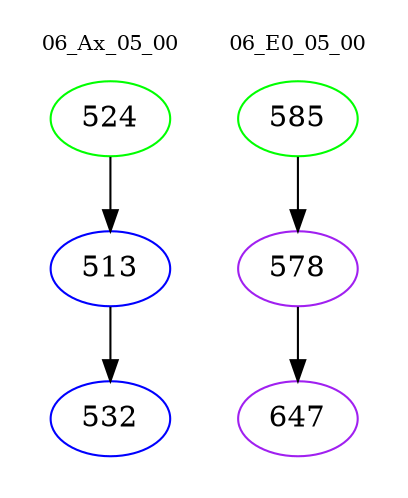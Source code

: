 digraph{
subgraph cluster_0 {
color = white
label = "06_Ax_05_00";
fontsize=10;
T0_524 [label="524", color="green"]
T0_524 -> T0_513 [color="black"]
T0_513 [label="513", color="blue"]
T0_513 -> T0_532 [color="black"]
T0_532 [label="532", color="blue"]
}
subgraph cluster_1 {
color = white
label = "06_E0_05_00";
fontsize=10;
T1_585 [label="585", color="green"]
T1_585 -> T1_578 [color="black"]
T1_578 [label="578", color="purple"]
T1_578 -> T1_647 [color="black"]
T1_647 [label="647", color="purple"]
}
}
